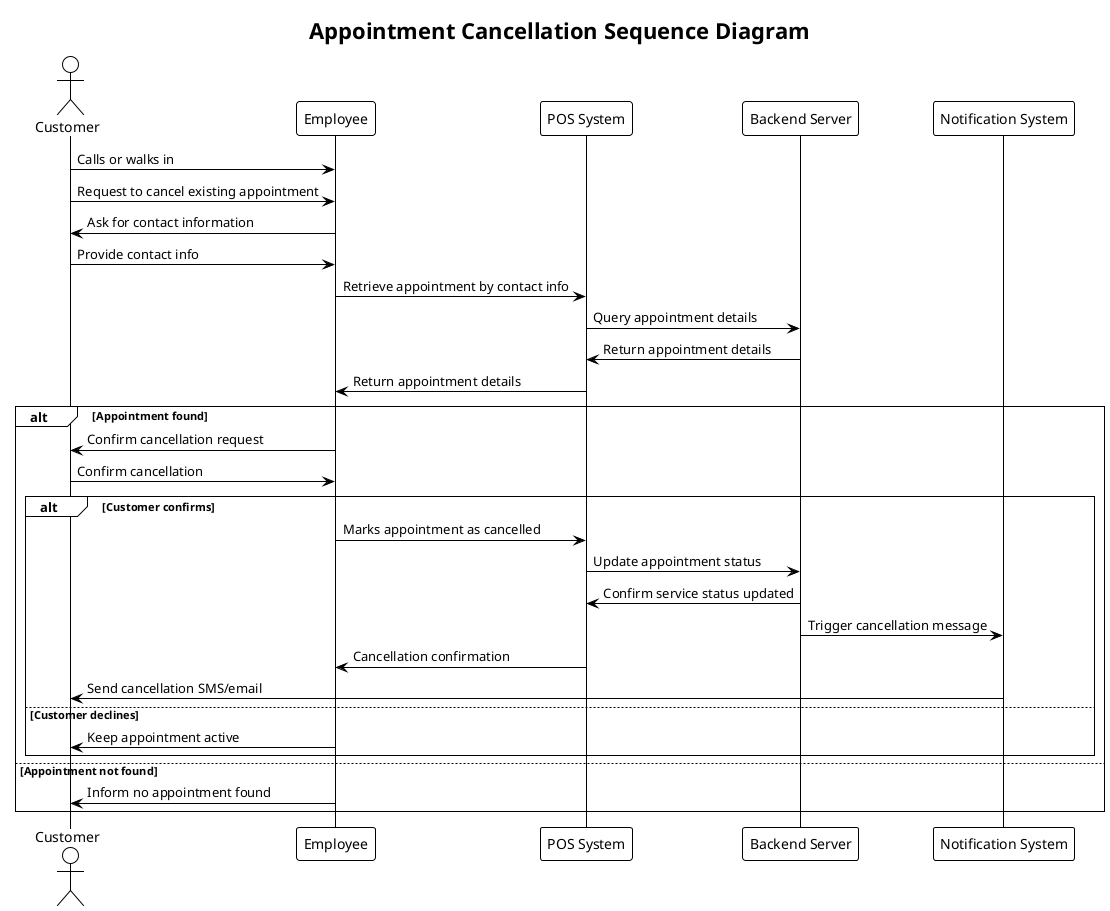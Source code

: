 @startuml appointment_cancellation_sequence
!theme plain
title Appointment Cancellation Sequence Diagram

actor Customer
participant Employee
participant "POS System" as POS
participant "Backend Server" as Backend
participant "Notification System" as Notification

Customer -> Employee: Calls or walks in
Customer -> Employee: Request to cancel existing appointment
Employee -> Customer: Ask for contact information
Customer -> Employee: Provide contact info
Employee -> POS: Retrieve appointment by contact info
POS -> Backend: Query appointment details
Backend -> POS: Return appointment details
POS -> Employee: Return appointment details

alt Appointment found
  Employee -> Customer: Confirm cancellation request
  Customer -> Employee: Confirm cancellation
  
  alt Customer confirms
    Employee -> POS: Marks appointment as cancelled
    POS -> Backend: Update appointment status
    Backend -> POS: Confirm service status updated
    Backend -> Notification: Trigger cancellation message
    POS -> Employee: Cancellation confirmation
    Notification -> Customer: Send cancellation SMS/email
  else Customer declines
    Employee -> Customer: Keep appointment active
  end
else Appointment not found
  Employee -> Customer: Inform no appointment found
end

@enduml